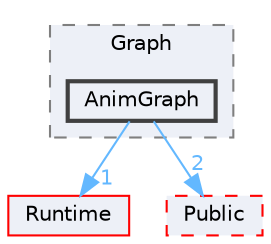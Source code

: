 digraph "AnimGraph"
{
 // INTERACTIVE_SVG=YES
 // LATEX_PDF_SIZE
  bgcolor="transparent";
  edge [fontname=Helvetica,fontsize=10,labelfontname=Helvetica,labelfontsize=10];
  node [fontname=Helvetica,fontsize=10,shape=box,height=0.2,width=0.4];
  compound=true
  subgraph clusterdir_963bbe75e4a331eb9fdee5298ac388db {
    graph [ bgcolor="#edf0f7", pencolor="grey50", label="Graph", fontname=Helvetica,fontsize=10 style="filled,dashed", URL="dir_963bbe75e4a331eb9fdee5298ac388db.html",tooltip=""]
  dir_d56f588f51682d8dedd5c058b27b06bd [label="AnimGraph", fillcolor="#edf0f7", color="grey25", style="filled,bold", URL="dir_d56f588f51682d8dedd5c058b27b06bd.html",tooltip=""];
  }
  dir_7536b172fbd480bfd146a1b1acd6856b [label="Runtime", fillcolor="#edf0f7", color="red", style="filled", URL="dir_7536b172fbd480bfd146a1b1acd6856b.html",tooltip=""];
  dir_fe7a790aba818ef5f4ecb0c4f8b94358 [label="Public", fillcolor="#edf0f7", color="red", style="filled,dashed", URL="dir_fe7a790aba818ef5f4ecb0c4f8b94358.html",tooltip=""];
  dir_d56f588f51682d8dedd5c058b27b06bd->dir_7536b172fbd480bfd146a1b1acd6856b [headlabel="1", labeldistance=1.5 headhref="dir_000040_000984.html" href="dir_000040_000984.html" color="steelblue1" fontcolor="steelblue1"];
  dir_d56f588f51682d8dedd5c058b27b06bd->dir_fe7a790aba818ef5f4ecb0c4f8b94358 [headlabel="2", labeldistance=1.5 headhref="dir_000040_000788.html" href="dir_000040_000788.html" color="steelblue1" fontcolor="steelblue1"];
}
